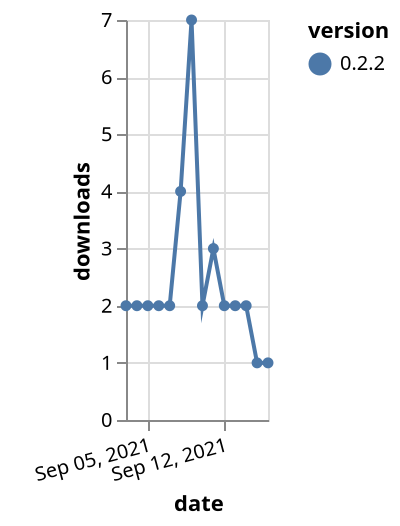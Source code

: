 {"$schema": "https://vega.github.io/schema/vega-lite/v5.json", "description": "A simple bar chart with embedded data.", "data": {"values": [{"date": "2021-09-03", "total": 9264, "delta": 2, "version": "0.2.2"}, {"date": "2021-09-04", "total": 9266, "delta": 2, "version": "0.2.2"}, {"date": "2021-09-05", "total": 9268, "delta": 2, "version": "0.2.2"}, {"date": "2021-09-06", "total": 9270, "delta": 2, "version": "0.2.2"}, {"date": "2021-09-07", "total": 9272, "delta": 2, "version": "0.2.2"}, {"date": "2021-09-08", "total": 9276, "delta": 4, "version": "0.2.2"}, {"date": "2021-09-09", "total": 9283, "delta": 7, "version": "0.2.2"}, {"date": "2021-09-10", "total": 9285, "delta": 2, "version": "0.2.2"}, {"date": "2021-09-11", "total": 9288, "delta": 3, "version": "0.2.2"}, {"date": "2021-09-12", "total": 9290, "delta": 2, "version": "0.2.2"}, {"date": "2021-09-13", "total": 9292, "delta": 2, "version": "0.2.2"}, {"date": "2021-09-14", "total": 9294, "delta": 2, "version": "0.2.2"}, {"date": "2021-09-15", "total": 9295, "delta": 1, "version": "0.2.2"}, {"date": "2021-09-16", "total": 9296, "delta": 1, "version": "0.2.2"}]}, "width": "container", "mark": {"type": "line", "point": {"filled": true}}, "encoding": {"x": {"field": "date", "type": "temporal", "timeUnit": "yearmonthdate", "title": "date", "axis": {"labelAngle": -15}}, "y": {"field": "delta", "type": "quantitative", "title": "downloads"}, "color": {"field": "version", "type": "nominal"}, "tooltip": {"field": "delta"}}}